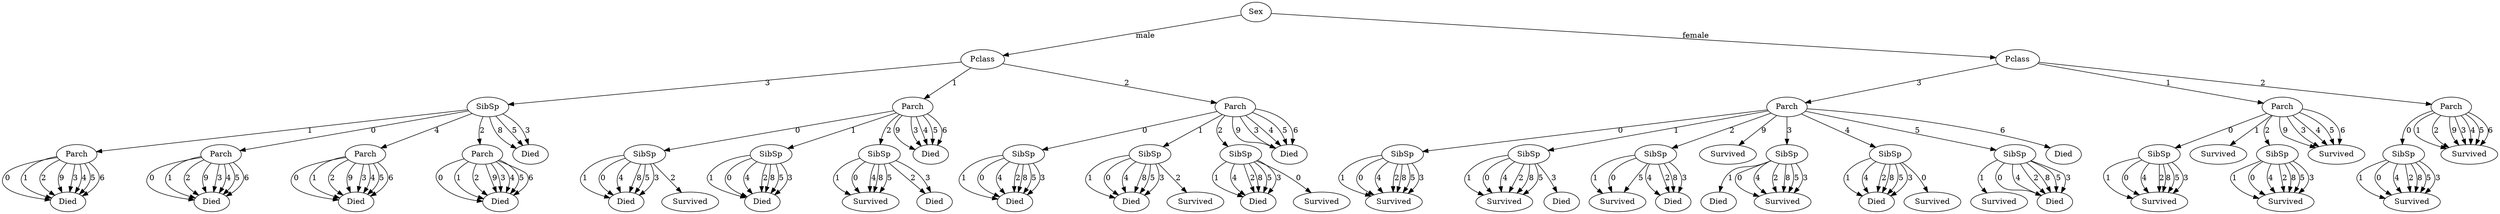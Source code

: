 // Network
digraph {
	Sex0 [label=Sex]
	Pclass0 [label=Pclass]
	Sex0 -> Pclass0 [label=male]
	Pclass0 [label=Pclass]
	SibSp0 [label=SibSp]
	Pclass0 -> SibSp0 [label=3]
	SibSp0 [label=SibSp]
	Parch0 [label=Parch]
	SibSp0 -> Parch0 [label=1]
	Parch0 [label=Parch]
	03 [label=Died]
	Parch0 -> 03 [label=0]
	Parch0 [label=Parch]
	03 [label=Died]
	Parch0 -> 03 [label=1]
	Parch0 [label=Parch]
	03 [label=Died]
	Parch0 -> 03 [label=2]
	Parch0 [label=Parch]
	03 [label=Died]
	Parch0 -> 03 [label=9]
	Parch0 [label=Parch]
	03 [label=Died]
	Parch0 -> 03 [label=3]
	Parch0 [label=Parch]
	03 [label=Died]
	Parch0 -> 03 [label=4]
	Parch0 [label=Parch]
	03 [label=Died]
	Parch0 -> 03 [label=5]
	Parch0 [label=Parch]
	03 [label=Died]
	Parch0 -> 03 [label=6]
	SibSp0 [label=SibSp]
	Parch1 [label=Parch]
	SibSp0 -> Parch1 [label=0]
	Parch1 [label=Parch]
	05 [label=Died]
	Parch1 -> 05 [label=0]
	Parch1 [label=Parch]
	05 [label=Died]
	Parch1 -> 05 [label=1]
	Parch1 [label=Parch]
	05 [label=Died]
	Parch1 -> 05 [label=2]
	Parch1 [label=Parch]
	05 [label=Died]
	Parch1 -> 05 [label=9]
	Parch1 [label=Parch]
	05 [label=Died]
	Parch1 -> 05 [label=3]
	Parch1 [label=Parch]
	05 [label=Died]
	Parch1 -> 05 [label=4]
	Parch1 [label=Parch]
	05 [label=Died]
	Parch1 -> 05 [label=5]
	Parch1 [label=Parch]
	05 [label=Died]
	Parch1 -> 05 [label=6]
	SibSp0 [label=SibSp]
	Parch2 [label=Parch]
	SibSp0 -> Parch2 [label=4]
	Parch2 [label=Parch]
	07 [label=Died]
	Parch2 -> 07 [label=0]
	Parch2 [label=Parch]
	07 [label=Died]
	Parch2 -> 07 [label=1]
	Parch2 [label=Parch]
	07 [label=Died]
	Parch2 -> 07 [label=2]
	Parch2 [label=Parch]
	07 [label=Died]
	Parch2 -> 07 [label=9]
	Parch2 [label=Parch]
	07 [label=Died]
	Parch2 -> 07 [label=3]
	Parch2 [label=Parch]
	07 [label=Died]
	Parch2 -> 07 [label=4]
	Parch2 [label=Parch]
	07 [label=Died]
	Parch2 -> 07 [label=5]
	Parch2 [label=Parch]
	07 [label=Died]
	Parch2 -> 07 [label=6]
	SibSp0 [label=SibSp]
	Parch3 [label=Parch]
	SibSp0 -> Parch3 [label=2]
	Parch3 [label=Parch]
	09 [label=Died]
	Parch3 -> 09 [label=0]
	Parch3 [label=Parch]
	09 [label=Died]
	Parch3 -> 09 [label=1]
	Parch3 [label=Parch]
	09 [label=Died]
	Parch3 -> 09 [label=2]
	Parch3 [label=Parch]
	09 [label=Died]
	Parch3 -> 09 [label=9]
	Parch3 [label=Parch]
	09 [label=Died]
	Parch3 -> 09 [label=3]
	Parch3 [label=Parch]
	09 [label=Died]
	Parch3 -> 09 [label=4]
	Parch3 [label=Parch]
	09 [label=Died]
	Parch3 -> 09 [label=5]
	Parch3 [label=Parch]
	09 [label=Died]
	Parch3 -> 09 [label=6]
	SibSp0 [label=SibSp]
	010 [label=Died]
	SibSp0 -> 010 [label=8]
	SibSp0 [label=SibSp]
	010 [label=Died]
	SibSp0 -> 010 [label=5]
	SibSp0 [label=SibSp]
	010 [label=Died]
	SibSp0 -> 010 [label=3]
	Pclass0 [label=Pclass]
	Parch4 [label=Parch]
	Pclass0 -> Parch4 [label=1]
	Parch4 [label=Parch]
	SibSp1 [label=SibSp]
	Parch4 -> SibSp1 [label=0]
	SibSp1 [label=SibSp]
	013 [label=Died]
	SibSp1 -> 013 [label=1]
	SibSp1 [label=SibSp]
	013 [label=Died]
	SibSp1 -> 013 [label=0]
	SibSp1 [label=SibSp]
	013 [label=Died]
	SibSp1 -> 013 [label=4]
	SibSp1 [label=SibSp]
	113 [label=Survived]
	SibSp1 -> 113 [label=2]
	SibSp1 [label=SibSp]
	013 [label=Died]
	SibSp1 -> 013 [label=8]
	SibSp1 [label=SibSp]
	013 [label=Died]
	SibSp1 -> 013 [label=5]
	SibSp1 [label=SibSp]
	013 [label=Died]
	SibSp1 -> 013 [label=3]
	Parch4 [label=Parch]
	SibSp2 [label=SibSp]
	Parch4 -> SibSp2 [label=1]
	SibSp2 [label=SibSp]
	015 [label=Died]
	SibSp2 -> 015 [label=1]
	SibSp2 [label=SibSp]
	015 [label=Died]
	SibSp2 -> 015 [label=0]
	SibSp2 [label=SibSp]
	015 [label=Died]
	SibSp2 -> 015 [label=4]
	SibSp2 [label=SibSp]
	015 [label=Died]
	SibSp2 -> 015 [label=2]
	SibSp2 [label=SibSp]
	015 [label=Died]
	SibSp2 -> 015 [label=8]
	SibSp2 [label=SibSp]
	015 [label=Died]
	SibSp2 -> 015 [label=5]
	SibSp2 [label=SibSp]
	015 [label=Died]
	SibSp2 -> 015 [label=3]
	Parch4 [label=Parch]
	SibSp3 [label=SibSp]
	Parch4 -> SibSp3 [label=2]
	SibSp3 [label=SibSp]
	117 [label=Survived]
	SibSp3 -> 117 [label=1]
	SibSp3 [label=SibSp]
	117 [label=Survived]
	SibSp3 -> 117 [label=0]
	SibSp3 [label=SibSp]
	117 [label=Survived]
	SibSp3 -> 117 [label=4]
	SibSp3 [label=SibSp]
	017 [label=Died]
	SibSp3 -> 017 [label=2]
	SibSp3 [label=SibSp]
	117 [label=Survived]
	SibSp3 -> 117 [label=8]
	SibSp3 [label=SibSp]
	117 [label=Survived]
	SibSp3 -> 117 [label=5]
	SibSp3 [label=SibSp]
	017 [label=Died]
	SibSp3 -> 017 [label=3]
	Parch4 [label=Parch]
	018 [label=Died]
	Parch4 -> 018 [label=9]
	Parch4 [label=Parch]
	018 [label=Died]
	Parch4 -> 018 [label=3]
	Parch4 [label=Parch]
	018 [label=Died]
	Parch4 -> 018 [label=4]
	Parch4 [label=Parch]
	018 [label=Died]
	Parch4 -> 018 [label=5]
	Parch4 [label=Parch]
	018 [label=Died]
	Parch4 -> 018 [label=6]
	Pclass0 [label=Pclass]
	Parch5 [label=Parch]
	Pclass0 -> Parch5 [label=2]
	Parch5 [label=Parch]
	SibSp4 [label=SibSp]
	Parch5 -> SibSp4 [label=0]
	SibSp4 [label=SibSp]
	021 [label=Died]
	SibSp4 -> 021 [label=1]
	SibSp4 [label=SibSp]
	021 [label=Died]
	SibSp4 -> 021 [label=0]
	SibSp4 [label=SibSp]
	021 [label=Died]
	SibSp4 -> 021 [label=4]
	SibSp4 [label=SibSp]
	021 [label=Died]
	SibSp4 -> 021 [label=2]
	SibSp4 [label=SibSp]
	021 [label=Died]
	SibSp4 -> 021 [label=8]
	SibSp4 [label=SibSp]
	021 [label=Died]
	SibSp4 -> 021 [label=5]
	SibSp4 [label=SibSp]
	021 [label=Died]
	SibSp4 -> 021 [label=3]
	Parch5 [label=Parch]
	SibSp5 [label=SibSp]
	Parch5 -> SibSp5 [label=1]
	SibSp5 [label=SibSp]
	023 [label=Died]
	SibSp5 -> 023 [label=1]
	SibSp5 [label=SibSp]
	023 [label=Died]
	SibSp5 -> 023 [label=0]
	SibSp5 [label=SibSp]
	023 [label=Died]
	SibSp5 -> 023 [label=4]
	SibSp5 [label=SibSp]
	123 [label=Survived]
	SibSp5 -> 123 [label=2]
	SibSp5 [label=SibSp]
	023 [label=Died]
	SibSp5 -> 023 [label=8]
	SibSp5 [label=SibSp]
	023 [label=Died]
	SibSp5 -> 023 [label=5]
	SibSp5 [label=SibSp]
	023 [label=Died]
	SibSp5 -> 023 [label=3]
	Parch5 [label=Parch]
	SibSp6 [label=SibSp]
	Parch5 -> SibSp6 [label=2]
	SibSp6 [label=SibSp]
	025 [label=Died]
	SibSp6 -> 025 [label=1]
	SibSp6 [label=SibSp]
	125 [label=Survived]
	SibSp6 -> 125 [label=0]
	SibSp6 [label=SibSp]
	025 [label=Died]
	SibSp6 -> 025 [label=4]
	SibSp6 [label=SibSp]
	025 [label=Died]
	SibSp6 -> 025 [label=2]
	SibSp6 [label=SibSp]
	025 [label=Died]
	SibSp6 -> 025 [label=8]
	SibSp6 [label=SibSp]
	025 [label=Died]
	SibSp6 -> 025 [label=5]
	SibSp6 [label=SibSp]
	025 [label=Died]
	SibSp6 -> 025 [label=3]
	Parch5 [label=Parch]
	026 [label=Died]
	Parch5 -> 026 [label=9]
	Parch5 [label=Parch]
	026 [label=Died]
	Parch5 -> 026 [label=3]
	Parch5 [label=Parch]
	026 [label=Died]
	Parch5 -> 026 [label=4]
	Parch5 [label=Parch]
	026 [label=Died]
	Parch5 -> 026 [label=5]
	Parch5 [label=Parch]
	026 [label=Died]
	Parch5 -> 026 [label=6]
	Sex0 [label=Sex]
	Pclass1 [label=Pclass]
	Sex0 -> Pclass1 [label=female]
	Pclass1 [label=Pclass]
	Parch6 [label=Parch]
	Pclass1 -> Parch6 [label=3]
	Parch6 [label=Parch]
	SibSp7 [label=SibSp]
	Parch6 -> SibSp7 [label=0]
	SibSp7 [label=SibSp]
	131 [label=Survived]
	SibSp7 -> 131 [label=1]
	SibSp7 [label=SibSp]
	131 [label=Survived]
	SibSp7 -> 131 [label=0]
	SibSp7 [label=SibSp]
	131 [label=Survived]
	SibSp7 -> 131 [label=4]
	SibSp7 [label=SibSp]
	131 [label=Survived]
	SibSp7 -> 131 [label=2]
	SibSp7 [label=SibSp]
	131 [label=Survived]
	SibSp7 -> 131 [label=8]
	SibSp7 [label=SibSp]
	131 [label=Survived]
	SibSp7 -> 131 [label=5]
	SibSp7 [label=SibSp]
	131 [label=Survived]
	SibSp7 -> 131 [label=3]
	Parch6 [label=Parch]
	SibSp8 [label=SibSp]
	Parch6 -> SibSp8 [label=1]
	SibSp8 [label=SibSp]
	133 [label=Survived]
	SibSp8 -> 133 [label=1]
	SibSp8 [label=SibSp]
	133 [label=Survived]
	SibSp8 -> 133 [label=0]
	SibSp8 [label=SibSp]
	133 [label=Survived]
	SibSp8 -> 133 [label=4]
	SibSp8 [label=SibSp]
	133 [label=Survived]
	SibSp8 -> 133 [label=2]
	SibSp8 [label=SibSp]
	133 [label=Survived]
	SibSp8 -> 133 [label=8]
	SibSp8 [label=SibSp]
	133 [label=Survived]
	SibSp8 -> 133 [label=5]
	SibSp8 [label=SibSp]
	033 [label=Died]
	SibSp8 -> 033 [label=3]
	Parch6 [label=Parch]
	SibSp9 [label=SibSp]
	Parch6 -> SibSp9 [label=2]
	SibSp9 [label=SibSp]
	135 [label=Survived]
	SibSp9 -> 135 [label=1]
	SibSp9 [label=SibSp]
	135 [label=Survived]
	SibSp9 -> 135 [label=0]
	SibSp9 [label=SibSp]
	035 [label=Died]
	SibSp9 -> 035 [label=4]
	SibSp9 [label=SibSp]
	035 [label=Died]
	SibSp9 -> 035 [label=2]
	SibSp9 [label=SibSp]
	035 [label=Died]
	SibSp9 -> 035 [label=8]
	SibSp9 [label=SibSp]
	135 [label=Survived]
	SibSp9 -> 135 [label=5]
	SibSp9 [label=SibSp]
	035 [label=Died]
	SibSp9 -> 035 [label=3]
	Parch6 [label=Parch]
	136 [label=Survived]
	Parch6 -> 136 [label=9]
	Parch6 [label=Parch]
	SibSp10 [label=SibSp]
	Parch6 -> SibSp10 [label=3]
	SibSp10 [label=SibSp]
	037 [label=Died]
	SibSp10 -> 037 [label=1]
	SibSp10 [label=SibSp]
	137 [label=Survived]
	SibSp10 -> 137 [label=0]
	SibSp10 [label=SibSp]
	137 [label=Survived]
	SibSp10 -> 137 [label=4]
	SibSp10 [label=SibSp]
	137 [label=Survived]
	SibSp10 -> 137 [label=2]
	SibSp10 [label=SibSp]
	137 [label=Survived]
	SibSp10 -> 137 [label=8]
	SibSp10 [label=SibSp]
	137 [label=Survived]
	SibSp10 -> 137 [label=5]
	SibSp10 [label=SibSp]
	137 [label=Survived]
	SibSp10 -> 137 [label=3]
	Parch6 [label=Parch]
	SibSp11 [label=SibSp]
	Parch6 -> SibSp11 [label=4]
	SibSp11 [label=SibSp]
	039 [label=Died]
	SibSp11 -> 039 [label=1]
	SibSp11 [label=SibSp]
	139 [label=Survived]
	SibSp11 -> 139 [label=0]
	SibSp11 [label=SibSp]
	039 [label=Died]
	SibSp11 -> 039 [label=4]
	SibSp11 [label=SibSp]
	039 [label=Died]
	SibSp11 -> 039 [label=2]
	SibSp11 [label=SibSp]
	039 [label=Died]
	SibSp11 -> 039 [label=8]
	SibSp11 [label=SibSp]
	039 [label=Died]
	SibSp11 -> 039 [label=5]
	SibSp11 [label=SibSp]
	039 [label=Died]
	SibSp11 -> 039 [label=3]
	Parch6 [label=Parch]
	SibSp12 [label=SibSp]
	Parch6 -> SibSp12 [label=5]
	SibSp12 [label=SibSp]
	141 [label=Survived]
	SibSp12 -> 141 [label=1]
	SibSp12 [label=SibSp]
	041 [label=Died]
	SibSp12 -> 041 [label=0]
	SibSp12 [label=SibSp]
	041 [label=Died]
	SibSp12 -> 041 [label=4]
	SibSp12 [label=SibSp]
	041 [label=Died]
	SibSp12 -> 041 [label=2]
	SibSp12 [label=SibSp]
	041 [label=Died]
	SibSp12 -> 041 [label=8]
	SibSp12 [label=SibSp]
	041 [label=Died]
	SibSp12 -> 041 [label=5]
	SibSp12 [label=SibSp]
	041 [label=Died]
	SibSp12 -> 041 [label=3]
	Parch6 [label=Parch]
	042 [label=Died]
	Parch6 -> 042 [label=6]
	Pclass1 [label=Pclass]
	Parch7 [label=Parch]
	Pclass1 -> Parch7 [label=1]
	Parch7 [label=Parch]
	SibSp13 [label=SibSp]
	Parch7 -> SibSp13 [label=0]
	SibSp13 [label=SibSp]
	145 [label=Survived]
	SibSp13 -> 145 [label=1]
	SibSp13 [label=SibSp]
	145 [label=Survived]
	SibSp13 -> 145 [label=0]
	SibSp13 [label=SibSp]
	145 [label=Survived]
	SibSp13 -> 145 [label=4]
	SibSp13 [label=SibSp]
	145 [label=Survived]
	SibSp13 -> 145 [label=2]
	SibSp13 [label=SibSp]
	145 [label=Survived]
	SibSp13 -> 145 [label=8]
	SibSp13 [label=SibSp]
	145 [label=Survived]
	SibSp13 -> 145 [label=5]
	SibSp13 [label=SibSp]
	145 [label=Survived]
	SibSp13 -> 145 [label=3]
	Parch7 [label=Parch]
	146 [label=Survived]
	Parch7 -> 146 [label=1]
	Parch7 [label=Parch]
	SibSp14 [label=SibSp]
	Parch7 -> SibSp14 [label=2]
	SibSp14 [label=SibSp]
	147 [label=Survived]
	SibSp14 -> 147 [label=1]
	SibSp14 [label=SibSp]
	147 [label=Survived]
	SibSp14 -> 147 [label=0]
	SibSp14 [label=SibSp]
	147 [label=Survived]
	SibSp14 -> 147 [label=4]
	SibSp14 [label=SibSp]
	147 [label=Survived]
	SibSp14 -> 147 [label=2]
	SibSp14 [label=SibSp]
	147 [label=Survived]
	SibSp14 -> 147 [label=8]
	SibSp14 [label=SibSp]
	147 [label=Survived]
	SibSp14 -> 147 [label=5]
	SibSp14 [label=SibSp]
	147 [label=Survived]
	SibSp14 -> 147 [label=3]
	Parch7 [label=Parch]
	148 [label=Survived]
	Parch7 -> 148 [label=9]
	Parch7 [label=Parch]
	148 [label=Survived]
	Parch7 -> 148 [label=3]
	Parch7 [label=Parch]
	148 [label=Survived]
	Parch7 -> 148 [label=4]
	Parch7 [label=Parch]
	148 [label=Survived]
	Parch7 -> 148 [label=5]
	Parch7 [label=Parch]
	148 [label=Survived]
	Parch7 -> 148 [label=6]
	Pclass1 [label=Pclass]
	Parch8 [label=Parch]
	Pclass1 -> Parch8 [label=2]
	Parch8 [label=Parch]
	SibSp15 [label=SibSp]
	Parch8 -> SibSp15 [label=0]
	SibSp15 [label=SibSp]
	151 [label=Survived]
	SibSp15 -> 151 [label=1]
	SibSp15 [label=SibSp]
	151 [label=Survived]
	SibSp15 -> 151 [label=0]
	SibSp15 [label=SibSp]
	151 [label=Survived]
	SibSp15 -> 151 [label=4]
	SibSp15 [label=SibSp]
	151 [label=Survived]
	SibSp15 -> 151 [label=2]
	SibSp15 [label=SibSp]
	151 [label=Survived]
	SibSp15 -> 151 [label=8]
	SibSp15 [label=SibSp]
	151 [label=Survived]
	SibSp15 -> 151 [label=5]
	SibSp15 [label=SibSp]
	151 [label=Survived]
	SibSp15 -> 151 [label=3]
	Parch8 [label=Parch]
	152 [label=Survived]
	Parch8 -> 152 [label=1]
	Parch8 [label=Parch]
	152 [label=Survived]
	Parch8 -> 152 [label=2]
	Parch8 [label=Parch]
	152 [label=Survived]
	Parch8 -> 152 [label=9]
	Parch8 [label=Parch]
	152 [label=Survived]
	Parch8 -> 152 [label=3]
	Parch8 [label=Parch]
	152 [label=Survived]
	Parch8 -> 152 [label=4]
	Parch8 [label=Parch]
	152 [label=Survived]
	Parch8 -> 152 [label=5]
	Parch8 [label=Parch]
	152 [label=Survived]
	Parch8 -> 152 [label=6]
}

